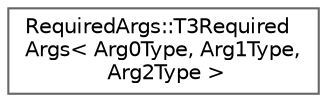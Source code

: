 digraph "Graphical Class Hierarchy"
{
 // INTERACTIVE_SVG=YES
 // LATEX_PDF_SIZE
  bgcolor="transparent";
  edge [fontname=Helvetica,fontsize=10,labelfontname=Helvetica,labelfontsize=10];
  node [fontname=Helvetica,fontsize=10,shape=box,height=0.2,width=0.4];
  rankdir="LR";
  Node0 [id="Node000000",label="RequiredArgs::T3Required\lArgs\< Arg0Type, Arg1Type,\l Arg2Type \>",height=0.2,width=0.4,color="grey40", fillcolor="white", style="filled",URL="$d5/d0c/structRequiredArgs_1_1T3RequiredArgs.html",tooltip=" "];
}
